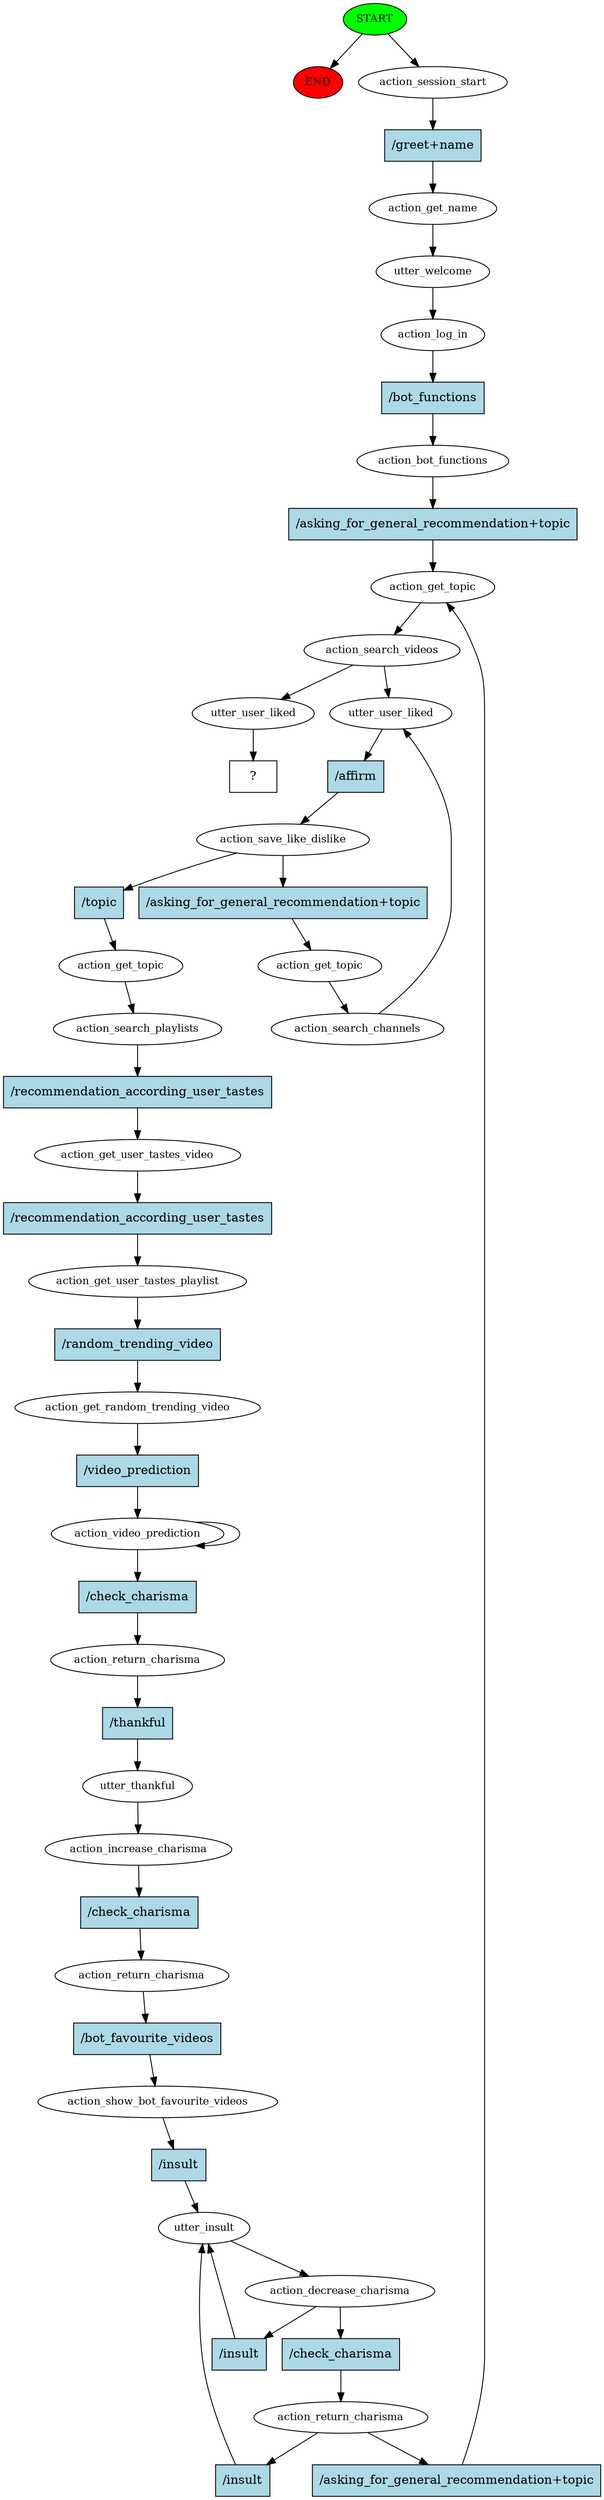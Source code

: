 digraph  {
0 [class="start active", fillcolor=green, fontsize=12, label=START, style=filled];
"-1" [class=end, fillcolor=red, fontsize=12, label=END, style=filled];
1 [class=active, fontsize=12, label=action_session_start];
2 [class=active, fontsize=12, label=action_get_name];
3 [class=active, fontsize=12, label=utter_welcome];
4 [class=active, fontsize=12, label=action_log_in];
5 [class=active, fontsize=12, label=action_bot_functions];
6 [class=active, fontsize=12, label=action_get_topic];
7 [class=active, fontsize=12, label=action_search_videos];
8 [class=active, fontsize=12, label=utter_user_liked];
9 [class=active, fontsize=12, label=action_save_like_dislike];
10 [class=active, fontsize=12, label=action_get_topic];
11 [class=active, fontsize=12, label=action_search_channels];
14 [class=active, fontsize=12, label=action_get_topic];
15 [class=active, fontsize=12, label=action_search_playlists];
16 [class=active, fontsize=12, label=action_get_user_tastes_video];
17 [class=active, fontsize=12, label=action_get_user_tastes_playlist];
18 [class=active, fontsize=12, label=action_get_random_trending_video];
19 [class=active, fontsize=12, label=action_video_prediction];
23 [class=active, fontsize=12, label=action_return_charisma];
24 [class=active, fontsize=12, label=utter_thankful];
25 [class=active, fontsize=12, label=action_increase_charisma];
26 [class=active, fontsize=12, label=action_return_charisma];
27 [class=active, fontsize=12, label=action_show_bot_favourite_videos];
28 [class=active, fontsize=12, label=utter_insult];
29 [class=active, fontsize=12, label=action_decrease_charisma];
32 [class=active, fontsize=12, label=action_return_charisma];
38 [class=active, fontsize=12, label=utter_user_liked];
39 [class="intent dashed active", label="  ?  ", shape=rect];
40 [class="intent active", fillcolor=lightblue, label="/greet+name", shape=rect, style=filled];
41 [class="intent active", fillcolor=lightblue, label="/bot_functions", shape=rect, style=filled];
42 [class="intent active", fillcolor=lightblue, label="/asking_for_general_recommendation+topic", shape=rect, style=filled];
43 [class="intent active", fillcolor=lightblue, label="/affirm", shape=rect, style=filled];
44 [class="intent active", fillcolor=lightblue, label="/asking_for_general_recommendation+topic", shape=rect, style=filled];
45 [class="intent active", fillcolor=lightblue, label="/topic", shape=rect, style=filled];
46 [class="intent active", fillcolor=lightblue, label="/recommendation_according_user_tastes", shape=rect, style=filled];
47 [class="intent active", fillcolor=lightblue, label="/recommendation_according_user_tastes", shape=rect, style=filled];
48 [class="intent active", fillcolor=lightblue, label="/random_trending_video", shape=rect, style=filled];
49 [class="intent active", fillcolor=lightblue, label="/video_prediction", shape=rect, style=filled];
50 [class="intent active", fillcolor=lightblue, label="/check_charisma", shape=rect, style=filled];
51 [class="intent active", fillcolor=lightblue, label="/thankful", shape=rect, style=filled];
52 [class="intent active", fillcolor=lightblue, label="/check_charisma", shape=rect, style=filled];
53 [class="intent active", fillcolor=lightblue, label="/bot_favourite_videos", shape=rect, style=filled];
54 [class="intent active", fillcolor=lightblue, label="/insult", shape=rect, style=filled];
55 [class="intent active", fillcolor=lightblue, label="/insult", shape=rect, style=filled];
56 [class="intent active", fillcolor=lightblue, label="/check_charisma", shape=rect, style=filled];
57 [class="intent active", fillcolor=lightblue, label="/insult", shape=rect, style=filled];
58 [class="intent active", fillcolor=lightblue, label="/asking_for_general_recommendation+topic", shape=rect, style=filled];
0 -> "-1"  [class="", key=NONE, label=""];
0 -> 1  [class=active, key=NONE, label=""];
1 -> 40  [class=active, key=0];
2 -> 3  [class=active, key=NONE, label=""];
3 -> 4  [class=active, key=NONE, label=""];
4 -> 41  [class=active, key=0];
5 -> 42  [class=active, key=0];
6 -> 7  [class=active, key=NONE, label=""];
7 -> 8  [class=active, key=NONE, label=""];
7 -> 38  [class=active, key=NONE, label=""];
8 -> 43  [class=active, key=0];
9 -> 44  [class=active, key=0];
9 -> 45  [class=active, key=0];
10 -> 11  [class=active, key=NONE, label=""];
11 -> 8  [class=active, key=NONE, label=""];
14 -> 15  [class=active, key=NONE, label=""];
15 -> 46  [class=active, key=0];
16 -> 47  [class=active, key=0];
17 -> 48  [class=active, key=0];
18 -> 49  [class=active, key=0];
19 -> 19  [class=active, key=NONE, label=""];
19 -> 50  [class=active, key=0];
23 -> 51  [class=active, key=0];
24 -> 25  [class=active, key=NONE, label=""];
25 -> 52  [class=active, key=0];
26 -> 53  [class=active, key=0];
27 -> 54  [class=active, key=0];
28 -> 29  [class=active, key=NONE, label=""];
29 -> 55  [class=active, key=0];
29 -> 56  [class=active, key=0];
32 -> 57  [class=active, key=0];
32 -> 58  [class=active, key=0];
38 -> 39  [class=active, key=NONE, label=""];
40 -> 2  [class=active, key=0];
41 -> 5  [class=active, key=0];
42 -> 6  [class=active, key=0];
43 -> 9  [class=active, key=0];
44 -> 10  [class=active, key=0];
45 -> 14  [class=active, key=0];
46 -> 16  [class=active, key=0];
47 -> 17  [class=active, key=0];
48 -> 18  [class=active, key=0];
49 -> 19  [class=active, key=0];
50 -> 23  [class=active, key=0];
51 -> 24  [class=active, key=0];
52 -> 26  [class=active, key=0];
53 -> 27  [class=active, key=0];
54 -> 28  [class=active, key=0];
55 -> 28  [class=active, key=0];
56 -> 32  [class=active, key=0];
57 -> 28  [class=active, key=0];
58 -> 6  [class=active, key=0];
}
